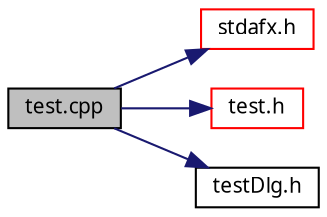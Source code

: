 digraph G
{
  edge [fontname="FreeSans.ttf",fontsize=10,labelfontname="FreeSans.ttf",labelfontsize=10];
  node [fontname="FreeSans.ttf",fontsize=10,shape=record];
  rankdir=LR;
  Node1 [label="test.cpp",height=0.2,width=0.4,color="black", fillcolor="grey75", style="filled" fontcolor="black"];
  Node1 -> Node2 [color="midnightblue",fontsize=10,style="solid"];
  Node2 [label="stdafx.h",height=0.2,width=0.4,color="red", fillcolor="white", style="filled",URL="$test_2stdafx_8h.html"];
  Node1 -> Node3 [color="midnightblue",fontsize=10,style="solid"];
  Node3 [label="test.h",height=0.2,width=0.4,color="red", fillcolor="white", style="filled",URL="$test_8h.html"];
  Node1 -> Node4 [color="midnightblue",fontsize=10,style="solid"];
  Node4 [label="testDlg.h",height=0.2,width=0.4,color="black", fillcolor="white", style="filled",URL="$test_dlg_8h.html"];
}
